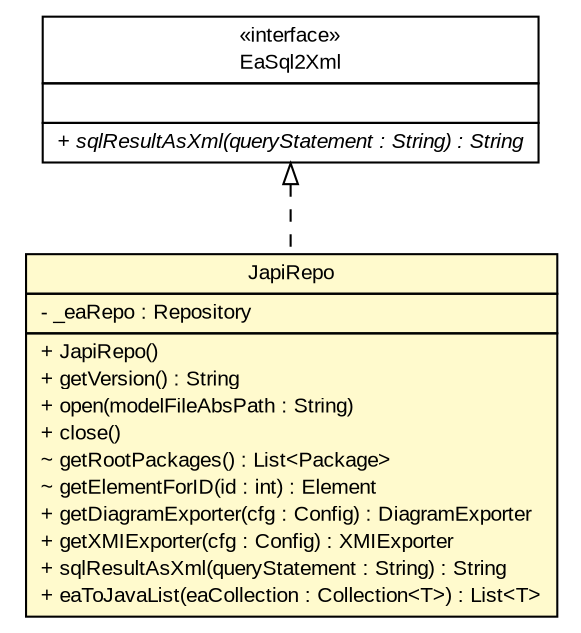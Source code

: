 #!/usr/local/bin/dot
#
# Class diagram 
# Generated by UMLGraph version R5_6_6-6-g3bdff0 (http://www.umlgraph.org/)
#

digraph G {
	edge [fontname="arial",fontsize=10,labelfontname="arial",labelfontsize=10];
	node [fontname="arial",fontsize=10,shape=plaintext];
	nodesep=0.25;
	ranksep=0.5;
	// org.tanjakostic.jcleancim.builder.ea.EaSql2Xml
	c128633 [label=<<table title="org.tanjakostic.jcleancim.builder.ea.EaSql2Xml" border="0" cellborder="1" cellspacing="0" cellpadding="2" port="p" href="../EaSql2Xml.html">
		<tr><td><table border="0" cellspacing="0" cellpadding="1">
<tr><td align="center" balign="center"> &#171;interface&#187; </td></tr>
<tr><td align="center" balign="center"> EaSql2Xml </td></tr>
		</table></td></tr>
		<tr><td><table border="0" cellspacing="0" cellpadding="1">
<tr><td align="left" balign="left">  </td></tr>
		</table></td></tr>
		<tr><td><table border="0" cellspacing="0" cellpadding="1">
<tr><td align="left" balign="left"><font face="Arial Italic" point-size="10.0"> + sqlResultAsXml(queryStatement : String) : String </font></td></tr>
		</table></td></tr>
		</table>>, URL="../EaSql2Xml.html", fontname="arial", fontcolor="black", fontsize=10.0];
	// org.tanjakostic.jcleancim.builder.ea.japi.JapiRepo
	c128662 [label=<<table title="org.tanjakostic.jcleancim.builder.ea.japi.JapiRepo" border="0" cellborder="1" cellspacing="0" cellpadding="2" port="p" bgcolor="lemonChiffon" href="./JapiRepo.html">
		<tr><td><table border="0" cellspacing="0" cellpadding="1">
<tr><td align="center" balign="center"> JapiRepo </td></tr>
		</table></td></tr>
		<tr><td><table border="0" cellspacing="0" cellpadding="1">
<tr><td align="left" balign="left"> - _eaRepo : Repository </td></tr>
		</table></td></tr>
		<tr><td><table border="0" cellspacing="0" cellpadding="1">
<tr><td align="left" balign="left"> + JapiRepo() </td></tr>
<tr><td align="left" balign="left"> + getVersion() : String </td></tr>
<tr><td align="left" balign="left"> + open(modelFileAbsPath : String) </td></tr>
<tr><td align="left" balign="left"> + close() </td></tr>
<tr><td align="left" balign="left"> ~ getRootPackages() : List&lt;Package&gt; </td></tr>
<tr><td align="left" balign="left"> ~ getElementForID(id : int) : Element </td></tr>
<tr><td align="left" balign="left"> + getDiagramExporter(cfg : Config) : DiagramExporter </td></tr>
<tr><td align="left" balign="left"> + getXMIExporter(cfg : Config) : XMIExporter </td></tr>
<tr><td align="left" balign="left"> + sqlResultAsXml(queryStatement : String) : String </td></tr>
<tr><td align="left" balign="left"> + eaToJavaList(eaCollection : Collection&lt;T&gt;) : List&lt;T&gt; </td></tr>
		</table></td></tr>
		</table>>, URL="./JapiRepo.html", fontname="arial", fontcolor="black", fontsize=10.0];
	//org.tanjakostic.jcleancim.builder.ea.japi.JapiRepo implements org.tanjakostic.jcleancim.builder.ea.EaSql2Xml
	c128633:p -> c128662:p [dir=back,arrowtail=empty,style=dashed];
}

